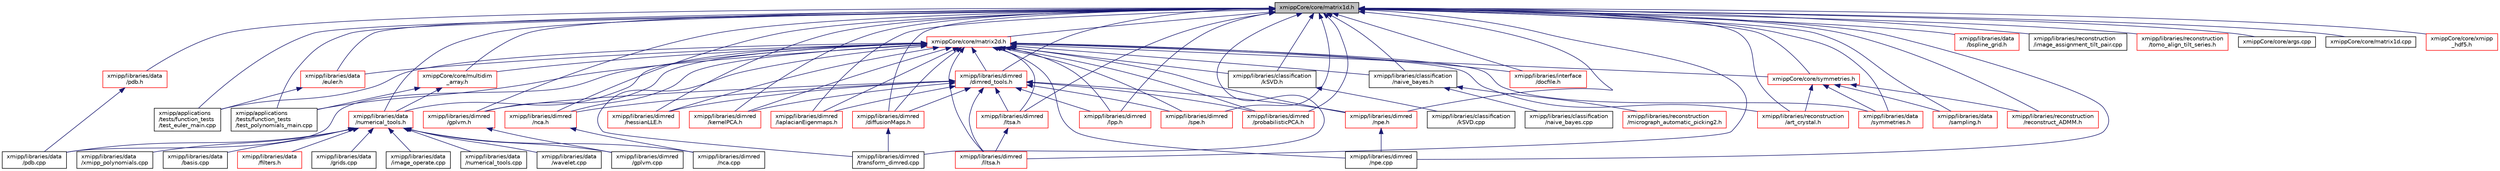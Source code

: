 digraph "xmippCore/core/matrix1d.h"
{
  edge [fontname="Helvetica",fontsize="10",labelfontname="Helvetica",labelfontsize="10"];
  node [fontname="Helvetica",fontsize="10",shape=record];
  Node24 [label="xmippCore/core/matrix1d.h",height=0.2,width=0.4,color="black", fillcolor="grey75", style="filled", fontcolor="black"];
  Node24 -> Node25 [dir="back",color="midnightblue",fontsize="10",style="solid",fontname="Helvetica"];
  Node25 [label="xmipp/applications\l/tests/function_tests\l/test_euler_main.cpp",height=0.2,width=0.4,color="black", fillcolor="white", style="filled",URL="$test__euler__main_8cpp.html"];
  Node24 -> Node26 [dir="back",color="midnightblue",fontsize="10",style="solid",fontname="Helvetica"];
  Node26 [label="xmipp/applications\l/tests/function_tests\l/test_polynomials_main.cpp",height=0.2,width=0.4,color="black", fillcolor="white", style="filled",URL="$test__polynomials__main_8cpp.html"];
  Node24 -> Node27 [dir="back",color="midnightblue",fontsize="10",style="solid",fontname="Helvetica"];
  Node27 [label="xmipp/libraries/classification\l/kSVD.h",height=0.2,width=0.4,color="black", fillcolor="white", style="filled",URL="$kSVD_8h.html"];
  Node27 -> Node28 [dir="back",color="midnightblue",fontsize="10",style="solid",fontname="Helvetica"];
  Node28 [label="xmipp/libraries/classification\l/kSVD.cpp",height=0.2,width=0.4,color="black", fillcolor="white", style="filled",URL="$kSVD_8cpp.html"];
  Node24 -> Node29 [dir="back",color="midnightblue",fontsize="10",style="solid",fontname="Helvetica"];
  Node29 [label="xmipp/libraries/classification\l/naive_bayes.h",height=0.2,width=0.4,color="black", fillcolor="white", style="filled",URL="$naive__bayes_8h.html"];
  Node29 -> Node30 [dir="back",color="midnightblue",fontsize="10",style="solid",fontname="Helvetica"];
  Node30 [label="xmipp/libraries/classification\l/naive_bayes.cpp",height=0.2,width=0.4,color="black", fillcolor="white", style="filled",URL="$naive__bayes_8cpp.html"];
  Node29 -> Node31 [dir="back",color="midnightblue",fontsize="10",style="solid",fontname="Helvetica"];
  Node31 [label="xmipp/libraries/reconstruction\l/micrograph_automatic_picking2.h",height=0.2,width=0.4,color="red", fillcolor="white", style="filled",URL="$micrograph__automatic__picking2_8h.html"];
  Node24 -> Node36 [dir="back",color="midnightblue",fontsize="10",style="solid",fontname="Helvetica"];
  Node36 [label="xmipp/libraries/data\l/numerical_tools.h",height=0.2,width=0.4,color="red", fillcolor="white", style="filled",URL="$numerical__tools_8h.html"];
  Node36 -> Node37 [dir="back",color="midnightblue",fontsize="10",style="solid",fontname="Helvetica"];
  Node37 [label="xmipp/libraries/data\l/basis.cpp",height=0.2,width=0.4,color="black", fillcolor="white", style="filled",URL="$basis_8cpp.html"];
  Node36 -> Node38 [dir="back",color="midnightblue",fontsize="10",style="solid",fontname="Helvetica"];
  Node38 [label="xmipp/libraries/data\l/filters.h",height=0.2,width=0.4,color="red", fillcolor="white", style="filled",URL="$filters_8h.html"];
  Node36 -> Node313 [dir="back",color="midnightblue",fontsize="10",style="solid",fontname="Helvetica"];
  Node313 [label="xmipp/libraries/data\l/grids.cpp",height=0.2,width=0.4,color="black", fillcolor="white", style="filled",URL="$grids_8cpp.html"];
  Node36 -> Node314 [dir="back",color="midnightblue",fontsize="10",style="solid",fontname="Helvetica"];
  Node314 [label="xmipp/libraries/data\l/image_operate.cpp",height=0.2,width=0.4,color="black", fillcolor="white", style="filled",URL="$image__operate_8cpp.html"];
  Node36 -> Node315 [dir="back",color="midnightblue",fontsize="10",style="solid",fontname="Helvetica"];
  Node315 [label="xmipp/libraries/data\l/numerical_tools.cpp",height=0.2,width=0.4,color="black", fillcolor="white", style="filled",URL="$numerical__tools_8cpp.html"];
  Node36 -> Node316 [dir="back",color="midnightblue",fontsize="10",style="solid",fontname="Helvetica"];
  Node316 [label="xmipp/libraries/data\l/pdb.cpp",height=0.2,width=0.4,color="black", fillcolor="white", style="filled",URL="$pdb_8cpp.html"];
  Node36 -> Node317 [dir="back",color="midnightblue",fontsize="10",style="solid",fontname="Helvetica"];
  Node317 [label="xmipp/libraries/data\l/wavelet.cpp",height=0.2,width=0.4,color="black", fillcolor="white", style="filled",URL="$wavelet_8cpp.html"];
  Node36 -> Node318 [dir="back",color="midnightblue",fontsize="10",style="solid",fontname="Helvetica"];
  Node318 [label="xmipp/libraries/data\l/xmipp_polynomials.cpp",height=0.2,width=0.4,color="black", fillcolor="white", style="filled",URL="$xmipp__polynomials_8cpp.html"];
  Node36 -> Node319 [dir="back",color="midnightblue",fontsize="10",style="solid",fontname="Helvetica"];
  Node319 [label="xmipp/libraries/dimred\l/gplvm.cpp",height=0.2,width=0.4,color="black", fillcolor="white", style="filled",URL="$gplvm_8cpp.html"];
  Node36 -> Node320 [dir="back",color="midnightblue",fontsize="10",style="solid",fontname="Helvetica"];
  Node320 [label="xmipp/libraries/dimred\l/nca.cpp",height=0.2,width=0.4,color="black", fillcolor="white", style="filled",URL="$nca_8cpp.html"];
  Node24 -> Node335 [dir="back",color="midnightblue",fontsize="10",style="solid",fontname="Helvetica"];
  Node335 [label="xmipp/libraries/data\l/bspline_grid.h",height=0.2,width=0.4,color="red", fillcolor="white", style="filled",URL="$bspline__grid_8h.html"];
  Node24 -> Node341 [dir="back",color="midnightblue",fontsize="10",style="solid",fontname="Helvetica"];
  Node341 [label="xmipp/libraries/data\l/euler.h",height=0.2,width=0.4,color="red", fillcolor="white", style="filled",URL="$euler_8h.html"];
  Node341 -> Node25 [dir="back",color="midnightblue",fontsize="10",style="solid",fontname="Helvetica"];
  Node24 -> Node343 [dir="back",color="midnightblue",fontsize="10",style="solid",fontname="Helvetica"];
  Node343 [label="xmipp/libraries/data\l/pdb.h",height=0.2,width=0.4,color="red", fillcolor="white", style="filled",URL="$pdb_8h.html"];
  Node343 -> Node316 [dir="back",color="midnightblue",fontsize="10",style="solid",fontname="Helvetica"];
  Node24 -> Node389 [dir="back",color="midnightblue",fontsize="10",style="solid",fontname="Helvetica"];
  Node389 [label="xmipp/libraries/data\l/sampling.h",height=0.2,width=0.4,color="red", fillcolor="white", style="filled",URL="$sampling_8h.html"];
  Node24 -> Node396 [dir="back",color="midnightblue",fontsize="10",style="solid",fontname="Helvetica"];
  Node396 [label="xmipp/libraries/data\l/symmetries.h",height=0.2,width=0.4,color="red", fillcolor="white", style="filled",URL="$libraries_2data_2symmetries_8h.html"];
  Node24 -> Node399 [dir="back",color="midnightblue",fontsize="10",style="solid",fontname="Helvetica"];
  Node399 [label="xmipp/libraries/dimred\l/diffusionMaps.h",height=0.2,width=0.4,color="red", fillcolor="white", style="filled",URL="$diffusionMaps_8h.html"];
  Node399 -> Node172 [dir="back",color="midnightblue",fontsize="10",style="solid",fontname="Helvetica"];
  Node172 [label="xmipp/libraries/dimred\l/transform_dimred.cpp",height=0.2,width=0.4,color="black", fillcolor="white", style="filled",URL="$transform__dimred_8cpp.html"];
  Node24 -> Node405 [dir="back",color="midnightblue",fontsize="10",style="solid",fontname="Helvetica"];
  Node405 [label="xmipp/libraries/dimred\l/dimred_tools.h",height=0.2,width=0.4,color="red", fillcolor="white", style="filled",URL="$dimred__tools_8h.html"];
  Node405 -> Node399 [dir="back",color="midnightblue",fontsize="10",style="solid",fontname="Helvetica"];
  Node405 -> Node407 [dir="back",color="midnightblue",fontsize="10",style="solid",fontname="Helvetica"];
  Node407 [label="xmipp/libraries/dimred\l/gplvm.h",height=0.2,width=0.4,color="red", fillcolor="white", style="filled",URL="$gplvm_8h.html"];
  Node407 -> Node319 [dir="back",color="midnightblue",fontsize="10",style="solid",fontname="Helvetica"];
  Node405 -> Node410 [dir="back",color="midnightblue",fontsize="10",style="solid",fontname="Helvetica"];
  Node410 [label="xmipp/libraries/dimred\l/hessianLLE.h",height=0.2,width=0.4,color="red", fillcolor="white", style="filled",URL="$hessianLLE_8h.html"];
  Node405 -> Node412 [dir="back",color="midnightblue",fontsize="10",style="solid",fontname="Helvetica"];
  Node412 [label="xmipp/libraries/dimred\l/kernelPCA.h",height=0.2,width=0.4,color="red", fillcolor="white", style="filled",URL="$kernelPCA_8h.html"];
  Node405 -> Node414 [dir="back",color="midnightblue",fontsize="10",style="solid",fontname="Helvetica"];
  Node414 [label="xmipp/libraries/dimred\l/laplacianEigenmaps.h",height=0.2,width=0.4,color="red", fillcolor="white", style="filled",URL="$laplacianEigenmaps_8h.html"];
  Node405 -> Node416 [dir="back",color="midnightblue",fontsize="10",style="solid",fontname="Helvetica"];
  Node416 [label="xmipp/libraries/dimred\l/lltsa.h",height=0.2,width=0.4,color="red", fillcolor="white", style="filled",URL="$lltsa_8h.html"];
  Node405 -> Node418 [dir="back",color="midnightblue",fontsize="10",style="solid",fontname="Helvetica"];
  Node418 [label="xmipp/libraries/dimred\l/ltsa.h",height=0.2,width=0.4,color="red", fillcolor="white", style="filled",URL="$ltsa_8h.html"];
  Node418 -> Node416 [dir="back",color="midnightblue",fontsize="10",style="solid",fontname="Helvetica"];
  Node405 -> Node420 [dir="back",color="midnightblue",fontsize="10",style="solid",fontname="Helvetica"];
  Node420 [label="xmipp/libraries/dimred\l/lpp.h",height=0.2,width=0.4,color="red", fillcolor="white", style="filled",URL="$lpp_8h.html"];
  Node405 -> Node422 [dir="back",color="midnightblue",fontsize="10",style="solid",fontname="Helvetica"];
  Node422 [label="xmipp/libraries/dimred\l/npe.h",height=0.2,width=0.4,color="red", fillcolor="white", style="filled",URL="$npe_8h.html"];
  Node422 -> Node423 [dir="back",color="midnightblue",fontsize="10",style="solid",fontname="Helvetica"];
  Node423 [label="xmipp/libraries/dimred\l/npe.cpp",height=0.2,width=0.4,color="black", fillcolor="white", style="filled",URL="$npe_8cpp.html"];
  Node405 -> Node424 [dir="back",color="midnightblue",fontsize="10",style="solid",fontname="Helvetica"];
  Node424 [label="xmipp/libraries/dimred\l/spe.h",height=0.2,width=0.4,color="red", fillcolor="white", style="filled",URL="$spe_8h.html"];
  Node405 -> Node425 [dir="back",color="midnightblue",fontsize="10",style="solid",fontname="Helvetica"];
  Node425 [label="xmipp/libraries/dimred\l/probabilisticPCA.h",height=0.2,width=0.4,color="red", fillcolor="white", style="filled",URL="$probabilisticPCA_8h.html"];
  Node405 -> Node427 [dir="back",color="midnightblue",fontsize="10",style="solid",fontname="Helvetica"];
  Node427 [label="xmipp/libraries/dimred\l/nca.h",height=0.2,width=0.4,color="red", fillcolor="white", style="filled",URL="$nca_8h.html"];
  Node427 -> Node320 [dir="back",color="midnightblue",fontsize="10",style="solid",fontname="Helvetica"];
  Node24 -> Node407 [dir="back",color="midnightblue",fontsize="10",style="solid",fontname="Helvetica"];
  Node24 -> Node410 [dir="back",color="midnightblue",fontsize="10",style="solid",fontname="Helvetica"];
  Node24 -> Node412 [dir="back",color="midnightblue",fontsize="10",style="solid",fontname="Helvetica"];
  Node24 -> Node414 [dir="back",color="midnightblue",fontsize="10",style="solid",fontname="Helvetica"];
  Node24 -> Node416 [dir="back",color="midnightblue",fontsize="10",style="solid",fontname="Helvetica"];
  Node24 -> Node418 [dir="back",color="midnightblue",fontsize="10",style="solid",fontname="Helvetica"];
  Node24 -> Node420 [dir="back",color="midnightblue",fontsize="10",style="solid",fontname="Helvetica"];
  Node24 -> Node422 [dir="back",color="midnightblue",fontsize="10",style="solid",fontname="Helvetica"];
  Node24 -> Node424 [dir="back",color="midnightblue",fontsize="10",style="solid",fontname="Helvetica"];
  Node24 -> Node425 [dir="back",color="midnightblue",fontsize="10",style="solid",fontname="Helvetica"];
  Node24 -> Node427 [dir="back",color="midnightblue",fontsize="10",style="solid",fontname="Helvetica"];
  Node24 -> Node423 [dir="back",color="midnightblue",fontsize="10",style="solid",fontname="Helvetica"];
  Node24 -> Node172 [dir="back",color="midnightblue",fontsize="10",style="solid",fontname="Helvetica"];
  Node24 -> Node428 [dir="back",color="midnightblue",fontsize="10",style="solid",fontname="Helvetica"];
  Node428 [label="xmipp/libraries/interface\l/docfile.h",height=0.2,width=0.4,color="red", fillcolor="white", style="filled",URL="$docfile_8h.html"];
  Node24 -> Node437 [dir="back",color="midnightblue",fontsize="10",style="solid",fontname="Helvetica"];
  Node437 [label="xmipp/libraries/reconstruction\l/art_crystal.h",height=0.2,width=0.4,color="red", fillcolor="white", style="filled",URL="$art__crystal_8h.html"];
  Node24 -> Node164 [dir="back",color="midnightblue",fontsize="10",style="solid",fontname="Helvetica"];
  Node164 [label="xmipp/libraries/reconstruction\l/image_assignment_tilt_pair.cpp",height=0.2,width=0.4,color="black", fillcolor="white", style="filled",URL="$image__assignment__tilt__pair_8cpp.html"];
  Node24 -> Node438 [dir="back",color="midnightblue",fontsize="10",style="solid",fontname="Helvetica"];
  Node438 [label="xmipp/libraries/reconstruction\l/reconstruct_ADMM.h",height=0.2,width=0.4,color="red", fillcolor="white", style="filled",URL="$reconstruct__ADMM_8h.html"];
  Node24 -> Node444 [dir="back",color="midnightblue",fontsize="10",style="solid",fontname="Helvetica"];
  Node444 [label="xmipp/libraries/reconstruction\l/tomo_align_tilt_series.h",height=0.2,width=0.4,color="red", fillcolor="white", style="filled",URL="$tomo__align__tilt__series_8h.html"];
  Node24 -> Node446 [dir="back",color="midnightblue",fontsize="10",style="solid",fontname="Helvetica"];
  Node446 [label="xmippCore/core/multidim\l_array.h",height=0.2,width=0.4,color="red", fillcolor="white", style="filled",URL="$multidim__array_8h.html"];
  Node446 -> Node26 [dir="back",color="midnightblue",fontsize="10",style="solid",fontname="Helvetica"];
  Node446 -> Node36 [dir="back",color="midnightblue",fontsize="10",style="solid",fontname="Helvetica"];
  Node24 -> Node879 [dir="back",color="midnightblue",fontsize="10",style="solid",fontname="Helvetica"];
  Node879 [label="xmippCore/core/matrix2d.h",height=0.2,width=0.4,color="red", fillcolor="white", style="filled",URL="$matrix2d_8h.html"];
  Node879 -> Node25 [dir="back",color="midnightblue",fontsize="10",style="solid",fontname="Helvetica"];
  Node879 -> Node26 [dir="back",color="midnightblue",fontsize="10",style="solid",fontname="Helvetica"];
  Node879 -> Node27 [dir="back",color="midnightblue",fontsize="10",style="solid",fontname="Helvetica"];
  Node879 -> Node29 [dir="back",color="midnightblue",fontsize="10",style="solid",fontname="Helvetica"];
  Node879 -> Node36 [dir="back",color="midnightblue",fontsize="10",style="solid",fontname="Helvetica"];
  Node879 -> Node341 [dir="back",color="midnightblue",fontsize="10",style="solid",fontname="Helvetica"];
  Node879 -> Node316 [dir="back",color="midnightblue",fontsize="10",style="solid",fontname="Helvetica"];
  Node879 -> Node396 [dir="back",color="midnightblue",fontsize="10",style="solid",fontname="Helvetica"];
  Node879 -> Node399 [dir="back",color="midnightblue",fontsize="10",style="solid",fontname="Helvetica"];
  Node879 -> Node405 [dir="back",color="midnightblue",fontsize="10",style="solid",fontname="Helvetica"];
  Node879 -> Node407 [dir="back",color="midnightblue",fontsize="10",style="solid",fontname="Helvetica"];
  Node879 -> Node410 [dir="back",color="midnightblue",fontsize="10",style="solid",fontname="Helvetica"];
  Node879 -> Node412 [dir="back",color="midnightblue",fontsize="10",style="solid",fontname="Helvetica"];
  Node879 -> Node414 [dir="back",color="midnightblue",fontsize="10",style="solid",fontname="Helvetica"];
  Node879 -> Node416 [dir="back",color="midnightblue",fontsize="10",style="solid",fontname="Helvetica"];
  Node879 -> Node418 [dir="back",color="midnightblue",fontsize="10",style="solid",fontname="Helvetica"];
  Node879 -> Node420 [dir="back",color="midnightblue",fontsize="10",style="solid",fontname="Helvetica"];
  Node879 -> Node422 [dir="back",color="midnightblue",fontsize="10",style="solid",fontname="Helvetica"];
  Node879 -> Node424 [dir="back",color="midnightblue",fontsize="10",style="solid",fontname="Helvetica"];
  Node879 -> Node425 [dir="back",color="midnightblue",fontsize="10",style="solid",fontname="Helvetica"];
  Node879 -> Node427 [dir="back",color="midnightblue",fontsize="10",style="solid",fontname="Helvetica"];
  Node879 -> Node423 [dir="back",color="midnightblue",fontsize="10",style="solid",fontname="Helvetica"];
  Node879 -> Node172 [dir="back",color="midnightblue",fontsize="10",style="solid",fontname="Helvetica"];
  Node879 -> Node428 [dir="back",color="midnightblue",fontsize="10",style="solid",fontname="Helvetica"];
  Node879 -> Node437 [dir="back",color="midnightblue",fontsize="10",style="solid",fontname="Helvetica"];
  Node879 -> Node446 [dir="back",color="midnightblue",fontsize="10",style="solid",fontname="Helvetica"];
  Node879 -> Node863 [dir="back",color="midnightblue",fontsize="10",style="solid",fontname="Helvetica"];
  Node863 [label="xmippCore/core/symmetries.h",height=0.2,width=0.4,color="red", fillcolor="white", style="filled",URL="$ore_2core_2symmetries_8h.html"];
  Node863 -> Node389 [dir="back",color="midnightblue",fontsize="10",style="solid",fontname="Helvetica"];
  Node863 -> Node396 [dir="back",color="midnightblue",fontsize="10",style="solid",fontname="Helvetica"];
  Node863 -> Node437 [dir="back",color="midnightblue",fontsize="10",style="solid",fontname="Helvetica"];
  Node863 -> Node438 [dir="back",color="midnightblue",fontsize="10",style="solid",fontname="Helvetica"];
  Node24 -> Node863 [dir="back",color="midnightblue",fontsize="10",style="solid",fontname="Helvetica"];
  Node24 -> Node888 [dir="back",color="midnightblue",fontsize="10",style="solid",fontname="Helvetica"];
  Node888 [label="xmippCore/core/args.cpp",height=0.2,width=0.4,color="black", fillcolor="white", style="filled",URL="$args_8cpp.html"];
  Node24 -> Node889 [dir="back",color="midnightblue",fontsize="10",style="solid",fontname="Helvetica"];
  Node889 [label="xmippCore/core/matrix1d.cpp",height=0.2,width=0.4,color="black", fillcolor="white", style="filled",URL="$matrix1d_8cpp.html"];
  Node24 -> Node890 [dir="back",color="midnightblue",fontsize="10",style="solid",fontname="Helvetica"];
  Node890 [label="xmippCore/core/xmipp\l_hdf5.h",height=0.2,width=0.4,color="red", fillcolor="white", style="filled",URL="$xmipp__hdf5_8h.html"];
}
